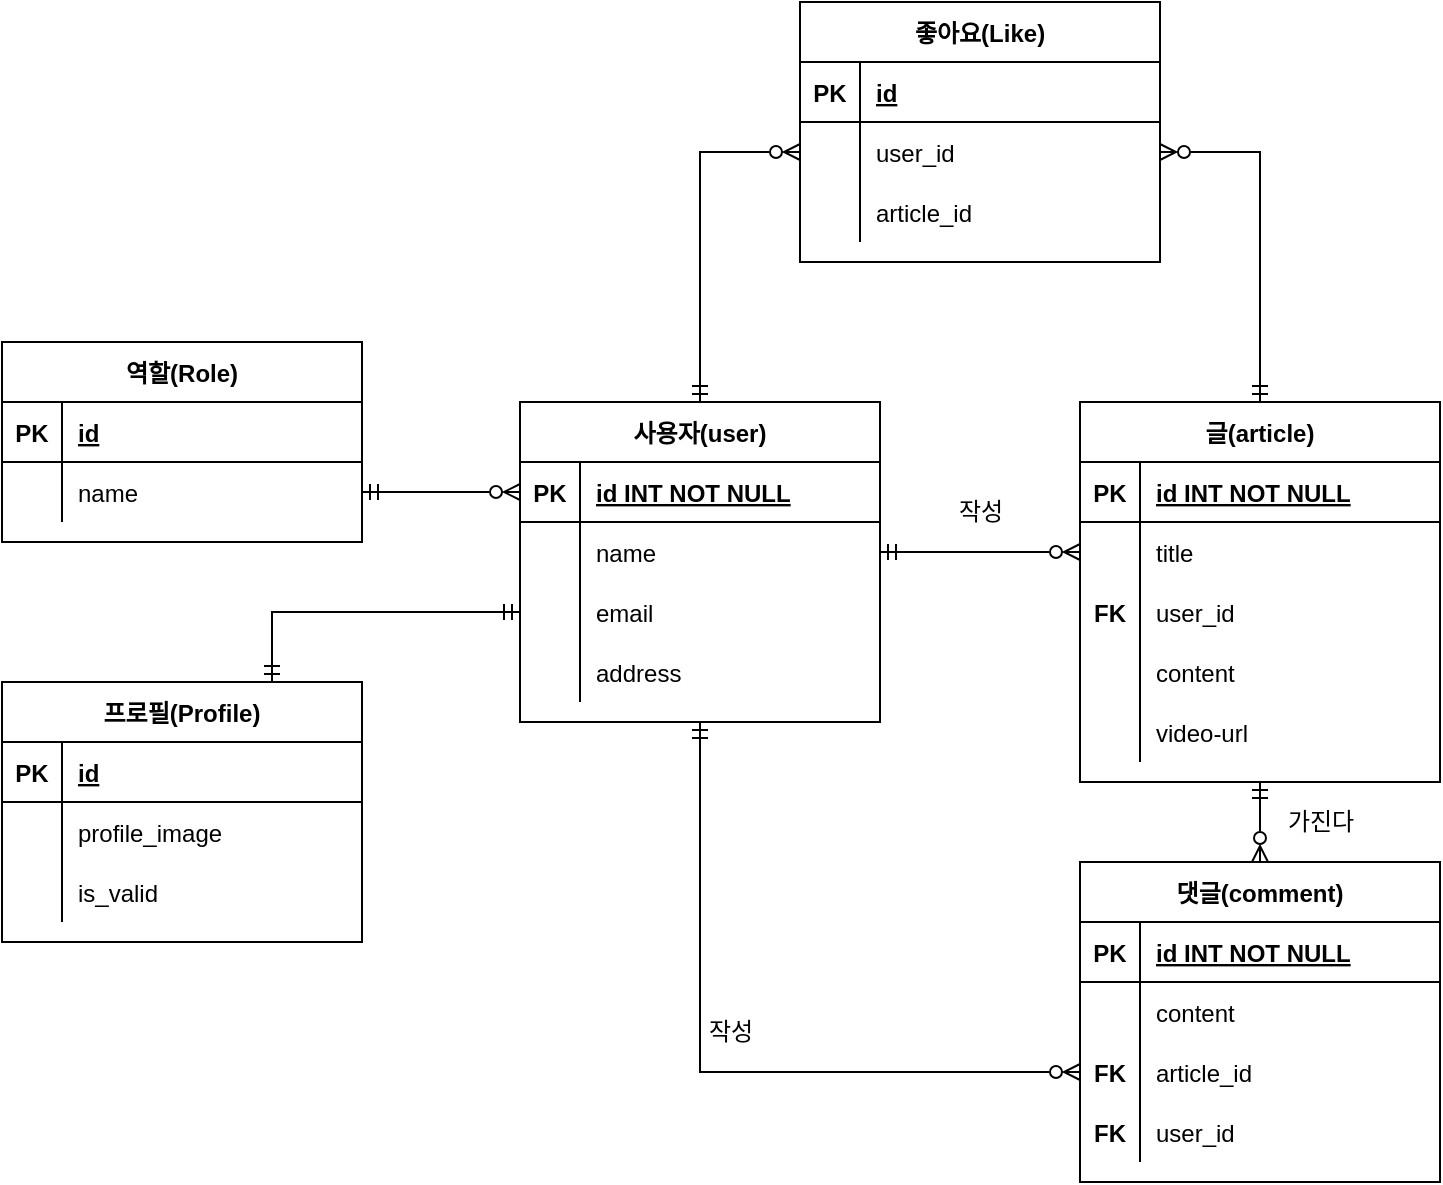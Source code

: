 <mxfile version="20.2.6" type="device"><diagram id="R2lEEEUBdFMjLlhIrx00" name="Page-1"><mxGraphModel dx="1187" dy="636" grid="1" gridSize="10" guides="1" tooltips="1" connect="1" arrows="1" fold="1" page="1" pageScale="1" pageWidth="827" pageHeight="1169" math="0" shadow="0" extFonts="Permanent Marker^https://fonts.googleapis.com/css?family=Permanent+Marker"><root><mxCell id="0"/><mxCell id="1" parent="0"/><mxCell id="kQvhgRMYUKx2rAzrnY6v-53" value="사용자(user)" style="shape=table;startSize=30;container=1;collapsible=1;childLayout=tableLayout;fixedRows=1;rowLines=0;fontStyle=1;align=center;resizeLast=1;" parent="1" vertex="1"><mxGeometry x="299" y="260" width="180" height="160" as="geometry"/></mxCell><mxCell id="kQvhgRMYUKx2rAzrnY6v-54" value="" style="shape=tableRow;horizontal=0;startSize=0;swimlaneHead=0;swimlaneBody=0;fillColor=none;collapsible=0;dropTarget=0;points=[[0,0.5],[1,0.5]];portConstraint=eastwest;top=0;left=0;right=0;bottom=1;" parent="kQvhgRMYUKx2rAzrnY6v-53" vertex="1"><mxGeometry y="30" width="180" height="30" as="geometry"/></mxCell><mxCell id="kQvhgRMYUKx2rAzrnY6v-55" value="PK" style="shape=partialRectangle;connectable=0;fillColor=none;top=0;left=0;bottom=0;right=0;fontStyle=1;overflow=hidden;" parent="kQvhgRMYUKx2rAzrnY6v-54" vertex="1"><mxGeometry width="30" height="30" as="geometry"><mxRectangle width="30" height="30" as="alternateBounds"/></mxGeometry></mxCell><mxCell id="kQvhgRMYUKx2rAzrnY6v-56" value="id INT NOT NULL" style="shape=partialRectangle;connectable=0;fillColor=none;top=0;left=0;bottom=0;right=0;align=left;spacingLeft=6;fontStyle=5;overflow=hidden;" parent="kQvhgRMYUKx2rAzrnY6v-54" vertex="1"><mxGeometry x="30" width="150" height="30" as="geometry"><mxRectangle width="150" height="30" as="alternateBounds"/></mxGeometry></mxCell><mxCell id="kQvhgRMYUKx2rAzrnY6v-57" value="" style="shape=tableRow;horizontal=0;startSize=0;swimlaneHead=0;swimlaneBody=0;fillColor=none;collapsible=0;dropTarget=0;points=[[0,0.5],[1,0.5]];portConstraint=eastwest;top=0;left=0;right=0;bottom=0;" parent="kQvhgRMYUKx2rAzrnY6v-53" vertex="1"><mxGeometry y="60" width="180" height="30" as="geometry"/></mxCell><mxCell id="kQvhgRMYUKx2rAzrnY6v-58" value="" style="shape=partialRectangle;connectable=0;fillColor=none;top=0;left=0;bottom=0;right=0;editable=1;overflow=hidden;" parent="kQvhgRMYUKx2rAzrnY6v-57" vertex="1"><mxGeometry width="30" height="30" as="geometry"><mxRectangle width="30" height="30" as="alternateBounds"/></mxGeometry></mxCell><mxCell id="kQvhgRMYUKx2rAzrnY6v-59" value="name " style="shape=partialRectangle;connectable=0;fillColor=none;top=0;left=0;bottom=0;right=0;align=left;spacingLeft=6;overflow=hidden;" parent="kQvhgRMYUKx2rAzrnY6v-57" vertex="1"><mxGeometry x="30" width="150" height="30" as="geometry"><mxRectangle width="150" height="30" as="alternateBounds"/></mxGeometry></mxCell><mxCell id="kQvhgRMYUKx2rAzrnY6v-60" value="" style="shape=tableRow;horizontal=0;startSize=0;swimlaneHead=0;swimlaneBody=0;fillColor=none;collapsible=0;dropTarget=0;points=[[0,0.5],[1,0.5]];portConstraint=eastwest;top=0;left=0;right=0;bottom=0;" parent="kQvhgRMYUKx2rAzrnY6v-53" vertex="1"><mxGeometry y="90" width="180" height="30" as="geometry"/></mxCell><mxCell id="kQvhgRMYUKx2rAzrnY6v-61" value="" style="shape=partialRectangle;connectable=0;fillColor=none;top=0;left=0;bottom=0;right=0;editable=1;overflow=hidden;" parent="kQvhgRMYUKx2rAzrnY6v-60" vertex="1"><mxGeometry width="30" height="30" as="geometry"><mxRectangle width="30" height="30" as="alternateBounds"/></mxGeometry></mxCell><mxCell id="kQvhgRMYUKx2rAzrnY6v-62" value="email" style="shape=partialRectangle;connectable=0;fillColor=none;top=0;left=0;bottom=0;right=0;align=left;spacingLeft=6;overflow=hidden;" parent="kQvhgRMYUKx2rAzrnY6v-60" vertex="1"><mxGeometry x="30" width="150" height="30" as="geometry"><mxRectangle width="150" height="30" as="alternateBounds"/></mxGeometry></mxCell><mxCell id="kQvhgRMYUKx2rAzrnY6v-63" value="" style="shape=tableRow;horizontal=0;startSize=0;swimlaneHead=0;swimlaneBody=0;fillColor=none;collapsible=0;dropTarget=0;points=[[0,0.5],[1,0.5]];portConstraint=eastwest;top=0;left=0;right=0;bottom=0;" parent="kQvhgRMYUKx2rAzrnY6v-53" vertex="1"><mxGeometry y="120" width="180" height="30" as="geometry"/></mxCell><mxCell id="kQvhgRMYUKx2rAzrnY6v-64" value="" style="shape=partialRectangle;connectable=0;fillColor=none;top=0;left=0;bottom=0;right=0;editable=1;overflow=hidden;" parent="kQvhgRMYUKx2rAzrnY6v-63" vertex="1"><mxGeometry width="30" height="30" as="geometry"><mxRectangle width="30" height="30" as="alternateBounds"/></mxGeometry></mxCell><mxCell id="kQvhgRMYUKx2rAzrnY6v-65" value="address" style="shape=partialRectangle;connectable=0;fillColor=none;top=0;left=0;bottom=0;right=0;align=left;spacingLeft=6;overflow=hidden;" parent="kQvhgRMYUKx2rAzrnY6v-63" vertex="1"><mxGeometry x="30" width="150" height="30" as="geometry"><mxRectangle width="150" height="30" as="alternateBounds"/></mxGeometry></mxCell><mxCell id="kQvhgRMYUKx2rAzrnY6v-66" value="글(article)" style="shape=table;startSize=30;container=1;collapsible=1;childLayout=tableLayout;fixedRows=1;rowLines=0;fontStyle=1;align=center;resizeLast=1;" parent="1" vertex="1"><mxGeometry x="579" y="260" width="180" height="190" as="geometry"/></mxCell><mxCell id="kQvhgRMYUKx2rAzrnY6v-67" value="" style="shape=tableRow;horizontal=0;startSize=0;swimlaneHead=0;swimlaneBody=0;fillColor=none;collapsible=0;dropTarget=0;points=[[0,0.5],[1,0.5]];portConstraint=eastwest;top=0;left=0;right=0;bottom=1;" parent="kQvhgRMYUKx2rAzrnY6v-66" vertex="1"><mxGeometry y="30" width="180" height="30" as="geometry"/></mxCell><mxCell id="kQvhgRMYUKx2rAzrnY6v-68" value="PK" style="shape=partialRectangle;connectable=0;fillColor=none;top=0;left=0;bottom=0;right=0;fontStyle=1;overflow=hidden;" parent="kQvhgRMYUKx2rAzrnY6v-67" vertex="1"><mxGeometry width="30" height="30" as="geometry"><mxRectangle width="30" height="30" as="alternateBounds"/></mxGeometry></mxCell><mxCell id="kQvhgRMYUKx2rAzrnY6v-69" value="id INT NOT NULL" style="shape=partialRectangle;connectable=0;fillColor=none;top=0;left=0;bottom=0;right=0;align=left;spacingLeft=6;fontStyle=5;overflow=hidden;" parent="kQvhgRMYUKx2rAzrnY6v-67" vertex="1"><mxGeometry x="30" width="150" height="30" as="geometry"><mxRectangle width="150" height="30" as="alternateBounds"/></mxGeometry></mxCell><mxCell id="kQvhgRMYUKx2rAzrnY6v-70" value="" style="shape=tableRow;horizontal=0;startSize=0;swimlaneHead=0;swimlaneBody=0;fillColor=none;collapsible=0;dropTarget=0;points=[[0,0.5],[1,0.5]];portConstraint=eastwest;top=0;left=0;right=0;bottom=0;" parent="kQvhgRMYUKx2rAzrnY6v-66" vertex="1"><mxGeometry y="60" width="180" height="30" as="geometry"/></mxCell><mxCell id="kQvhgRMYUKx2rAzrnY6v-71" value="" style="shape=partialRectangle;connectable=0;fillColor=none;top=0;left=0;bottom=0;right=0;editable=1;overflow=hidden;" parent="kQvhgRMYUKx2rAzrnY6v-70" vertex="1"><mxGeometry width="30" height="30" as="geometry"><mxRectangle width="30" height="30" as="alternateBounds"/></mxGeometry></mxCell><mxCell id="kQvhgRMYUKx2rAzrnY6v-72" value="title" style="shape=partialRectangle;connectable=0;fillColor=none;top=0;left=0;bottom=0;right=0;align=left;spacingLeft=6;overflow=hidden;" parent="kQvhgRMYUKx2rAzrnY6v-70" vertex="1"><mxGeometry x="30" width="150" height="30" as="geometry"><mxRectangle width="150" height="30" as="alternateBounds"/></mxGeometry></mxCell><mxCell id="kQvhgRMYUKx2rAzrnY6v-73" value="" style="shape=tableRow;horizontal=0;startSize=0;swimlaneHead=0;swimlaneBody=0;fillColor=none;collapsible=0;dropTarget=0;points=[[0,0.5],[1,0.5]];portConstraint=eastwest;top=0;left=0;right=0;bottom=0;" parent="kQvhgRMYUKx2rAzrnY6v-66" vertex="1"><mxGeometry y="90" width="180" height="30" as="geometry"/></mxCell><mxCell id="kQvhgRMYUKx2rAzrnY6v-74" value="FK" style="shape=partialRectangle;connectable=0;fillColor=none;top=0;left=0;bottom=0;right=0;editable=1;overflow=hidden;fontStyle=1" parent="kQvhgRMYUKx2rAzrnY6v-73" vertex="1"><mxGeometry width="30" height="30" as="geometry"><mxRectangle width="30" height="30" as="alternateBounds"/></mxGeometry></mxCell><mxCell id="kQvhgRMYUKx2rAzrnY6v-75" value="user_id" style="shape=partialRectangle;connectable=0;fillColor=none;top=0;left=0;bottom=0;right=0;align=left;spacingLeft=6;overflow=hidden;" parent="kQvhgRMYUKx2rAzrnY6v-73" vertex="1"><mxGeometry x="30" width="150" height="30" as="geometry"><mxRectangle width="150" height="30" as="alternateBounds"/></mxGeometry></mxCell><mxCell id="kQvhgRMYUKx2rAzrnY6v-76" value="" style="shape=tableRow;horizontal=0;startSize=0;swimlaneHead=0;swimlaneBody=0;fillColor=none;collapsible=0;dropTarget=0;points=[[0,0.5],[1,0.5]];portConstraint=eastwest;top=0;left=0;right=0;bottom=0;" parent="kQvhgRMYUKx2rAzrnY6v-66" vertex="1"><mxGeometry y="120" width="180" height="30" as="geometry"/></mxCell><mxCell id="kQvhgRMYUKx2rAzrnY6v-77" value="" style="shape=partialRectangle;connectable=0;fillColor=none;top=0;left=0;bottom=0;right=0;editable=1;overflow=hidden;" parent="kQvhgRMYUKx2rAzrnY6v-76" vertex="1"><mxGeometry width="30" height="30" as="geometry"><mxRectangle width="30" height="30" as="alternateBounds"/></mxGeometry></mxCell><mxCell id="kQvhgRMYUKx2rAzrnY6v-78" value="content" style="shape=partialRectangle;connectable=0;fillColor=none;top=0;left=0;bottom=0;right=0;align=left;spacingLeft=6;overflow=hidden;" parent="kQvhgRMYUKx2rAzrnY6v-76" vertex="1"><mxGeometry x="30" width="150" height="30" as="geometry"><mxRectangle width="150" height="30" as="alternateBounds"/></mxGeometry></mxCell><mxCell id="kQvhgRMYUKx2rAzrnY6v-79" value="" style="shape=tableRow;horizontal=0;startSize=0;swimlaneHead=0;swimlaneBody=0;fillColor=none;collapsible=0;dropTarget=0;points=[[0,0.5],[1,0.5]];portConstraint=eastwest;top=0;left=0;right=0;bottom=0;" parent="kQvhgRMYUKx2rAzrnY6v-66" vertex="1"><mxGeometry y="150" width="180" height="30" as="geometry"/></mxCell><mxCell id="kQvhgRMYUKx2rAzrnY6v-80" value="" style="shape=partialRectangle;connectable=0;fillColor=none;top=0;left=0;bottom=0;right=0;editable=1;overflow=hidden;" parent="kQvhgRMYUKx2rAzrnY6v-79" vertex="1"><mxGeometry width="30" height="30" as="geometry"><mxRectangle width="30" height="30" as="alternateBounds"/></mxGeometry></mxCell><mxCell id="kQvhgRMYUKx2rAzrnY6v-81" value="video-url" style="shape=partialRectangle;connectable=0;fillColor=none;top=0;left=0;bottom=0;right=0;align=left;spacingLeft=6;overflow=hidden;" parent="kQvhgRMYUKx2rAzrnY6v-79" vertex="1"><mxGeometry x="30" width="150" height="30" as="geometry"><mxRectangle width="150" height="30" as="alternateBounds"/></mxGeometry></mxCell><mxCell id="kQvhgRMYUKx2rAzrnY6v-82" value="좋아요(Like)" style="shape=table;startSize=30;container=1;collapsible=1;childLayout=tableLayout;fixedRows=1;rowLines=0;fontStyle=1;align=center;resizeLast=1;" parent="1" vertex="1"><mxGeometry x="439" y="60" width="180" height="130" as="geometry"/></mxCell><mxCell id="kQvhgRMYUKx2rAzrnY6v-83" value="" style="shape=tableRow;horizontal=0;startSize=0;swimlaneHead=0;swimlaneBody=0;fillColor=none;collapsible=0;dropTarget=0;points=[[0,0.5],[1,0.5]];portConstraint=eastwest;top=0;left=0;right=0;bottom=1;" parent="kQvhgRMYUKx2rAzrnY6v-82" vertex="1"><mxGeometry y="30" width="180" height="30" as="geometry"/></mxCell><mxCell id="kQvhgRMYUKx2rAzrnY6v-84" value="PK" style="shape=partialRectangle;connectable=0;fillColor=none;top=0;left=0;bottom=0;right=0;fontStyle=1;overflow=hidden;" parent="kQvhgRMYUKx2rAzrnY6v-83" vertex="1"><mxGeometry width="30" height="30" as="geometry"><mxRectangle width="30" height="30" as="alternateBounds"/></mxGeometry></mxCell><mxCell id="kQvhgRMYUKx2rAzrnY6v-85" value="id" style="shape=partialRectangle;connectable=0;fillColor=none;top=0;left=0;bottom=0;right=0;align=left;spacingLeft=6;fontStyle=5;overflow=hidden;" parent="kQvhgRMYUKx2rAzrnY6v-83" vertex="1"><mxGeometry x="30" width="150" height="30" as="geometry"><mxRectangle width="150" height="30" as="alternateBounds"/></mxGeometry></mxCell><mxCell id="kQvhgRMYUKx2rAzrnY6v-86" value="" style="shape=tableRow;horizontal=0;startSize=0;swimlaneHead=0;swimlaneBody=0;fillColor=none;collapsible=0;dropTarget=0;points=[[0,0.5],[1,0.5]];portConstraint=eastwest;top=0;left=0;right=0;bottom=0;" parent="kQvhgRMYUKx2rAzrnY6v-82" vertex="1"><mxGeometry y="60" width="180" height="30" as="geometry"/></mxCell><mxCell id="kQvhgRMYUKx2rAzrnY6v-87" value="" style="shape=partialRectangle;connectable=0;fillColor=none;top=0;left=0;bottom=0;right=0;editable=1;overflow=hidden;" parent="kQvhgRMYUKx2rAzrnY6v-86" vertex="1"><mxGeometry width="30" height="30" as="geometry"><mxRectangle width="30" height="30" as="alternateBounds"/></mxGeometry></mxCell><mxCell id="kQvhgRMYUKx2rAzrnY6v-88" value="user_id" style="shape=partialRectangle;connectable=0;fillColor=none;top=0;left=0;bottom=0;right=0;align=left;spacingLeft=6;overflow=hidden;" parent="kQvhgRMYUKx2rAzrnY6v-86" vertex="1"><mxGeometry x="30" width="150" height="30" as="geometry"><mxRectangle width="150" height="30" as="alternateBounds"/></mxGeometry></mxCell><mxCell id="kQvhgRMYUKx2rAzrnY6v-89" value="" style="shape=tableRow;horizontal=0;startSize=0;swimlaneHead=0;swimlaneBody=0;fillColor=none;collapsible=0;dropTarget=0;points=[[0,0.5],[1,0.5]];portConstraint=eastwest;top=0;left=0;right=0;bottom=0;" parent="kQvhgRMYUKx2rAzrnY6v-82" vertex="1"><mxGeometry y="90" width="180" height="30" as="geometry"/></mxCell><mxCell id="kQvhgRMYUKx2rAzrnY6v-90" value="" style="shape=partialRectangle;connectable=0;fillColor=none;top=0;left=0;bottom=0;right=0;editable=1;overflow=hidden;" parent="kQvhgRMYUKx2rAzrnY6v-89" vertex="1"><mxGeometry width="30" height="30" as="geometry"><mxRectangle width="30" height="30" as="alternateBounds"/></mxGeometry></mxCell><mxCell id="kQvhgRMYUKx2rAzrnY6v-91" value="article_id" style="shape=partialRectangle;connectable=0;fillColor=none;top=0;left=0;bottom=0;right=0;align=left;spacingLeft=6;overflow=hidden;" parent="kQvhgRMYUKx2rAzrnY6v-89" vertex="1"><mxGeometry x="30" width="150" height="30" as="geometry"><mxRectangle width="150" height="30" as="alternateBounds"/></mxGeometry></mxCell><mxCell id="kQvhgRMYUKx2rAzrnY6v-92" style="edgeStyle=orthogonalEdgeStyle;rounded=0;orthogonalLoop=1;jettySize=auto;html=1;exitX=1;exitY=0.5;exitDx=0;exitDy=0;startArrow=ERzeroToMany;startFill=0;endArrow=ERmandOne;endFill=0;" parent="1" source="kQvhgRMYUKx2rAzrnY6v-86" target="kQvhgRMYUKx2rAzrnY6v-66" edge="1"><mxGeometry relative="1" as="geometry"/></mxCell><mxCell id="kQvhgRMYUKx2rAzrnY6v-93" style="edgeStyle=orthogonalEdgeStyle;rounded=0;orthogonalLoop=1;jettySize=auto;html=1;startArrow=ERzeroToMany;startFill=0;endArrow=ERmandOne;endFill=0;" parent="1" source="kQvhgRMYUKx2rAzrnY6v-86" target="kQvhgRMYUKx2rAzrnY6v-53" edge="1"><mxGeometry relative="1" as="geometry"/></mxCell><mxCell id="kQvhgRMYUKx2rAzrnY6v-94" style="edgeStyle=orthogonalEdgeStyle;rounded=0;orthogonalLoop=1;jettySize=auto;html=1;startArrow=ERzeroToMany;startFill=0;endArrow=ERmandOne;endFill=0;exitX=0;exitY=0.5;exitDx=0;exitDy=0;" parent="1" source="kQvhgRMYUKx2rAzrnY6v-70" target="kQvhgRMYUKx2rAzrnY6v-57" edge="1"><mxGeometry relative="1" as="geometry"><mxPoint x="569" y="335" as="sourcePoint"/></mxGeometry></mxCell><mxCell id="kQvhgRMYUKx2rAzrnY6v-95" style="edgeStyle=orthogonalEdgeStyle;rounded=0;orthogonalLoop=1;jettySize=auto;html=1;exitX=0.5;exitY=0;exitDx=0;exitDy=0;entryX=0.5;entryY=1;entryDx=0;entryDy=0;startArrow=ERzeroToMany;startFill=0;endArrow=ERmandOne;endFill=0;" parent="1" source="kQvhgRMYUKx2rAzrnY6v-96" target="kQvhgRMYUKx2rAzrnY6v-66" edge="1"><mxGeometry relative="1" as="geometry"/></mxCell><mxCell id="kQvhgRMYUKx2rAzrnY6v-96" value="댓글(comment)" style="shape=table;startSize=30;container=1;collapsible=1;childLayout=tableLayout;fixedRows=1;rowLines=0;fontStyle=1;align=center;resizeLast=1;" parent="1" vertex="1"><mxGeometry x="579" y="490" width="180" height="160" as="geometry"/></mxCell><mxCell id="kQvhgRMYUKx2rAzrnY6v-97" value="" style="shape=tableRow;horizontal=0;startSize=0;swimlaneHead=0;swimlaneBody=0;fillColor=none;collapsible=0;dropTarget=0;points=[[0,0.5],[1,0.5]];portConstraint=eastwest;top=0;left=0;right=0;bottom=1;" parent="kQvhgRMYUKx2rAzrnY6v-96" vertex="1"><mxGeometry y="30" width="180" height="30" as="geometry"/></mxCell><mxCell id="kQvhgRMYUKx2rAzrnY6v-98" value="PK" style="shape=partialRectangle;connectable=0;fillColor=none;top=0;left=0;bottom=0;right=0;fontStyle=1;overflow=hidden;" parent="kQvhgRMYUKx2rAzrnY6v-97" vertex="1"><mxGeometry width="30" height="30" as="geometry"><mxRectangle width="30" height="30" as="alternateBounds"/></mxGeometry></mxCell><mxCell id="kQvhgRMYUKx2rAzrnY6v-99" value="id INT NOT NULL" style="shape=partialRectangle;connectable=0;fillColor=none;top=0;left=0;bottom=0;right=0;align=left;spacingLeft=6;fontStyle=5;overflow=hidden;" parent="kQvhgRMYUKx2rAzrnY6v-97" vertex="1"><mxGeometry x="30" width="150" height="30" as="geometry"><mxRectangle width="150" height="30" as="alternateBounds"/></mxGeometry></mxCell><mxCell id="kQvhgRMYUKx2rAzrnY6v-100" value="" style="shape=tableRow;horizontal=0;startSize=0;swimlaneHead=0;swimlaneBody=0;fillColor=none;collapsible=0;dropTarget=0;points=[[0,0.5],[1,0.5]];portConstraint=eastwest;top=0;left=0;right=0;bottom=0;" parent="kQvhgRMYUKx2rAzrnY6v-96" vertex="1"><mxGeometry y="60" width="180" height="30" as="geometry"/></mxCell><mxCell id="kQvhgRMYUKx2rAzrnY6v-101" value="" style="shape=partialRectangle;connectable=0;fillColor=none;top=0;left=0;bottom=0;right=0;editable=1;overflow=hidden;" parent="kQvhgRMYUKx2rAzrnY6v-100" vertex="1"><mxGeometry width="30" height="30" as="geometry"><mxRectangle width="30" height="30" as="alternateBounds"/></mxGeometry></mxCell><mxCell id="kQvhgRMYUKx2rAzrnY6v-102" value="content" style="shape=partialRectangle;connectable=0;fillColor=none;top=0;left=0;bottom=0;right=0;align=left;spacingLeft=6;overflow=hidden;" parent="kQvhgRMYUKx2rAzrnY6v-100" vertex="1"><mxGeometry x="30" width="150" height="30" as="geometry"><mxRectangle width="150" height="30" as="alternateBounds"/></mxGeometry></mxCell><mxCell id="kQvhgRMYUKx2rAzrnY6v-103" value="" style="shape=tableRow;horizontal=0;startSize=0;swimlaneHead=0;swimlaneBody=0;fillColor=none;collapsible=0;dropTarget=0;points=[[0,0.5],[1,0.5]];portConstraint=eastwest;top=0;left=0;right=0;bottom=0;" parent="kQvhgRMYUKx2rAzrnY6v-96" vertex="1"><mxGeometry y="90" width="180" height="30" as="geometry"/></mxCell><mxCell id="kQvhgRMYUKx2rAzrnY6v-104" value="FK" style="shape=partialRectangle;connectable=0;fillColor=none;top=0;left=0;bottom=0;right=0;editable=1;overflow=hidden;fontStyle=1" parent="kQvhgRMYUKx2rAzrnY6v-103" vertex="1"><mxGeometry width="30" height="30" as="geometry"><mxRectangle width="30" height="30" as="alternateBounds"/></mxGeometry></mxCell><mxCell id="kQvhgRMYUKx2rAzrnY6v-105" value="article_id" style="shape=partialRectangle;connectable=0;fillColor=none;top=0;left=0;bottom=0;right=0;align=left;spacingLeft=6;overflow=hidden;" parent="kQvhgRMYUKx2rAzrnY6v-103" vertex="1"><mxGeometry x="30" width="150" height="30" as="geometry"><mxRectangle width="150" height="30" as="alternateBounds"/></mxGeometry></mxCell><mxCell id="kQvhgRMYUKx2rAzrnY6v-106" value="" style="shape=tableRow;horizontal=0;startSize=0;swimlaneHead=0;swimlaneBody=0;fillColor=none;collapsible=0;dropTarget=0;points=[[0,0.5],[1,0.5]];portConstraint=eastwest;top=0;left=0;right=0;bottom=0;" parent="kQvhgRMYUKx2rAzrnY6v-96" vertex="1"><mxGeometry y="120" width="180" height="30" as="geometry"/></mxCell><mxCell id="kQvhgRMYUKx2rAzrnY6v-107" value="FK" style="shape=partialRectangle;connectable=0;fillColor=none;top=0;left=0;bottom=0;right=0;editable=1;overflow=hidden;fontStyle=1" parent="kQvhgRMYUKx2rAzrnY6v-106" vertex="1"><mxGeometry width="30" height="30" as="geometry"><mxRectangle width="30" height="30" as="alternateBounds"/></mxGeometry></mxCell><mxCell id="kQvhgRMYUKx2rAzrnY6v-108" value="user_id" style="shape=partialRectangle;connectable=0;fillColor=none;top=0;left=0;bottom=0;right=0;align=left;spacingLeft=6;overflow=hidden;" parent="kQvhgRMYUKx2rAzrnY6v-106" vertex="1"><mxGeometry x="30" width="150" height="30" as="geometry"><mxRectangle width="150" height="30" as="alternateBounds"/></mxGeometry></mxCell><mxCell id="kQvhgRMYUKx2rAzrnY6v-109" style="edgeStyle=orthogonalEdgeStyle;rounded=0;orthogonalLoop=1;jettySize=auto;html=1;exitX=0;exitY=0.5;exitDx=0;exitDy=0;entryX=0.5;entryY=1;entryDx=0;entryDy=0;startArrow=ERzeroToMany;startFill=0;endArrow=ERmandOne;endFill=0;" parent="1" source="kQvhgRMYUKx2rAzrnY6v-103" target="kQvhgRMYUKx2rAzrnY6v-53" edge="1"><mxGeometry relative="1" as="geometry"/></mxCell><mxCell id="kQvhgRMYUKx2rAzrnY6v-110" value="작성" style="text;html=1;align=center;verticalAlign=middle;resizable=0;points=[];autosize=1;strokeColor=none;fillColor=none;" parent="1" vertex="1"><mxGeometry x="379" y="560" width="50" height="30" as="geometry"/></mxCell><mxCell id="kQvhgRMYUKx2rAzrnY6v-111" value="가진다" style="text;html=1;align=center;verticalAlign=middle;resizable=0;points=[];autosize=1;strokeColor=none;fillColor=none;" parent="1" vertex="1"><mxGeometry x="669" y="455" width="60" height="30" as="geometry"/></mxCell><mxCell id="kQvhgRMYUKx2rAzrnY6v-112" value="작성" style="text;html=1;align=center;verticalAlign=middle;resizable=0;points=[];autosize=1;strokeColor=none;fillColor=none;" parent="1" vertex="1"><mxGeometry x="504" y="300" width="50" height="30" as="geometry"/></mxCell><mxCell id="kQvhgRMYUKx2rAzrnY6v-113" value="역할(Role)" style="shape=table;startSize=30;container=1;collapsible=1;childLayout=tableLayout;fixedRows=1;rowLines=0;fontStyle=1;align=center;resizeLast=1;" parent="1" vertex="1"><mxGeometry x="40" y="230" width="180" height="100" as="geometry"/></mxCell><mxCell id="kQvhgRMYUKx2rAzrnY6v-114" value="" style="shape=tableRow;horizontal=0;startSize=0;swimlaneHead=0;swimlaneBody=0;fillColor=none;collapsible=0;dropTarget=0;points=[[0,0.5],[1,0.5]];portConstraint=eastwest;top=0;left=0;right=0;bottom=1;" parent="kQvhgRMYUKx2rAzrnY6v-113" vertex="1"><mxGeometry y="30" width="180" height="30" as="geometry"/></mxCell><mxCell id="kQvhgRMYUKx2rAzrnY6v-115" value="PK" style="shape=partialRectangle;connectable=0;fillColor=none;top=0;left=0;bottom=0;right=0;fontStyle=1;overflow=hidden;" parent="kQvhgRMYUKx2rAzrnY6v-114" vertex="1"><mxGeometry width="30" height="30" as="geometry"><mxRectangle width="30" height="30" as="alternateBounds"/></mxGeometry></mxCell><mxCell id="kQvhgRMYUKx2rAzrnY6v-116" value="id" style="shape=partialRectangle;connectable=0;fillColor=none;top=0;left=0;bottom=0;right=0;align=left;spacingLeft=6;fontStyle=5;overflow=hidden;" parent="kQvhgRMYUKx2rAzrnY6v-114" vertex="1"><mxGeometry x="30" width="150" height="30" as="geometry"><mxRectangle width="150" height="30" as="alternateBounds"/></mxGeometry></mxCell><mxCell id="kQvhgRMYUKx2rAzrnY6v-117" value="" style="shape=tableRow;horizontal=0;startSize=0;swimlaneHead=0;swimlaneBody=0;fillColor=none;collapsible=0;dropTarget=0;points=[[0,0.5],[1,0.5]];portConstraint=eastwest;top=0;left=0;right=0;bottom=0;" parent="kQvhgRMYUKx2rAzrnY6v-113" vertex="1"><mxGeometry y="60" width="180" height="30" as="geometry"/></mxCell><mxCell id="kQvhgRMYUKx2rAzrnY6v-118" value="" style="shape=partialRectangle;connectable=0;fillColor=none;top=0;left=0;bottom=0;right=0;editable=1;overflow=hidden;" parent="kQvhgRMYUKx2rAzrnY6v-117" vertex="1"><mxGeometry width="30" height="30" as="geometry"><mxRectangle width="30" height="30" as="alternateBounds"/></mxGeometry></mxCell><mxCell id="kQvhgRMYUKx2rAzrnY6v-119" value="name" style="shape=partialRectangle;connectable=0;fillColor=none;top=0;left=0;bottom=0;right=0;align=left;spacingLeft=6;overflow=hidden;" parent="kQvhgRMYUKx2rAzrnY6v-117" vertex="1"><mxGeometry x="30" width="150" height="30" as="geometry"><mxRectangle width="150" height="30" as="alternateBounds"/></mxGeometry></mxCell><mxCell id="kQvhgRMYUKx2rAzrnY6v-144" style="edgeStyle=orthogonalEdgeStyle;rounded=0;orthogonalLoop=1;jettySize=auto;html=1;exitX=0.75;exitY=0;exitDx=0;exitDy=0;entryX=0;entryY=0.5;entryDx=0;entryDy=0;startArrow=ERmandOne;startFill=0;endArrow=ERmandOne;endFill=0;" parent="1" source="kQvhgRMYUKx2rAzrnY6v-120" target="kQvhgRMYUKx2rAzrnY6v-60" edge="1"><mxGeometry relative="1" as="geometry"/></mxCell><mxCell id="kQvhgRMYUKx2rAzrnY6v-120" value="프로필(Profile)" style="shape=table;startSize=30;container=1;collapsible=1;childLayout=tableLayout;fixedRows=1;rowLines=0;fontStyle=1;align=center;resizeLast=1;" parent="1" vertex="1"><mxGeometry x="40" y="400" width="180" height="130" as="geometry"/></mxCell><mxCell id="kQvhgRMYUKx2rAzrnY6v-121" value="" style="shape=tableRow;horizontal=0;startSize=0;swimlaneHead=0;swimlaneBody=0;fillColor=none;collapsible=0;dropTarget=0;points=[[0,0.5],[1,0.5]];portConstraint=eastwest;top=0;left=0;right=0;bottom=1;" parent="kQvhgRMYUKx2rAzrnY6v-120" vertex="1"><mxGeometry y="30" width="180" height="30" as="geometry"/></mxCell><mxCell id="kQvhgRMYUKx2rAzrnY6v-122" value="PK" style="shape=partialRectangle;connectable=0;fillColor=none;top=0;left=0;bottom=0;right=0;fontStyle=1;overflow=hidden;" parent="kQvhgRMYUKx2rAzrnY6v-121" vertex="1"><mxGeometry width="30" height="30" as="geometry"><mxRectangle width="30" height="30" as="alternateBounds"/></mxGeometry></mxCell><mxCell id="kQvhgRMYUKx2rAzrnY6v-123" value="id" style="shape=partialRectangle;connectable=0;fillColor=none;top=0;left=0;bottom=0;right=0;align=left;spacingLeft=6;fontStyle=5;overflow=hidden;" parent="kQvhgRMYUKx2rAzrnY6v-121" vertex="1"><mxGeometry x="30" width="150" height="30" as="geometry"><mxRectangle width="150" height="30" as="alternateBounds"/></mxGeometry></mxCell><mxCell id="kQvhgRMYUKx2rAzrnY6v-124" value="" style="shape=tableRow;horizontal=0;startSize=0;swimlaneHead=0;swimlaneBody=0;fillColor=none;collapsible=0;dropTarget=0;points=[[0,0.5],[1,0.5]];portConstraint=eastwest;top=0;left=0;right=0;bottom=0;" parent="kQvhgRMYUKx2rAzrnY6v-120" vertex="1"><mxGeometry y="60" width="180" height="30" as="geometry"/></mxCell><mxCell id="kQvhgRMYUKx2rAzrnY6v-125" value="" style="shape=partialRectangle;connectable=0;fillColor=none;top=0;left=0;bottom=0;right=0;editable=1;overflow=hidden;" parent="kQvhgRMYUKx2rAzrnY6v-124" vertex="1"><mxGeometry width="30" height="30" as="geometry"><mxRectangle width="30" height="30" as="alternateBounds"/></mxGeometry></mxCell><mxCell id="kQvhgRMYUKx2rAzrnY6v-126" value="profile_image" style="shape=partialRectangle;connectable=0;fillColor=none;top=0;left=0;bottom=0;right=0;align=left;spacingLeft=6;overflow=hidden;" parent="kQvhgRMYUKx2rAzrnY6v-124" vertex="1"><mxGeometry x="30" width="150" height="30" as="geometry"><mxRectangle width="150" height="30" as="alternateBounds"/></mxGeometry></mxCell><mxCell id="kQvhgRMYUKx2rAzrnY6v-140" value="" style="shape=tableRow;horizontal=0;startSize=0;swimlaneHead=0;swimlaneBody=0;fillColor=none;collapsible=0;dropTarget=0;points=[[0,0.5],[1,0.5]];portConstraint=eastwest;top=0;left=0;right=0;bottom=0;" parent="kQvhgRMYUKx2rAzrnY6v-120" vertex="1"><mxGeometry y="90" width="180" height="30" as="geometry"/></mxCell><mxCell id="kQvhgRMYUKx2rAzrnY6v-141" value="" style="shape=partialRectangle;connectable=0;fillColor=none;top=0;left=0;bottom=0;right=0;editable=1;overflow=hidden;" parent="kQvhgRMYUKx2rAzrnY6v-140" vertex="1"><mxGeometry width="30" height="30" as="geometry"><mxRectangle width="30" height="30" as="alternateBounds"/></mxGeometry></mxCell><mxCell id="kQvhgRMYUKx2rAzrnY6v-142" value="is_valid" style="shape=partialRectangle;connectable=0;fillColor=none;top=0;left=0;bottom=0;right=0;align=left;spacingLeft=6;overflow=hidden;" parent="kQvhgRMYUKx2rAzrnY6v-140" vertex="1"><mxGeometry x="30" width="150" height="30" as="geometry"><mxRectangle width="150" height="30" as="alternateBounds"/></mxGeometry></mxCell><mxCell id="kQvhgRMYUKx2rAzrnY6v-127" style="edgeStyle=orthogonalEdgeStyle;rounded=0;orthogonalLoop=1;jettySize=auto;html=1;exitX=0;exitY=0.5;exitDx=0;exitDy=0;entryX=1;entryY=0.5;entryDx=0;entryDy=0;endArrow=ERmandOne;endFill=0;startArrow=ERzeroToMany;startFill=0;" parent="1" source="kQvhgRMYUKx2rAzrnY6v-54" target="kQvhgRMYUKx2rAzrnY6v-117" edge="1"><mxGeometry relative="1" as="geometry"/></mxCell></root></mxGraphModel></diagram></mxfile>
